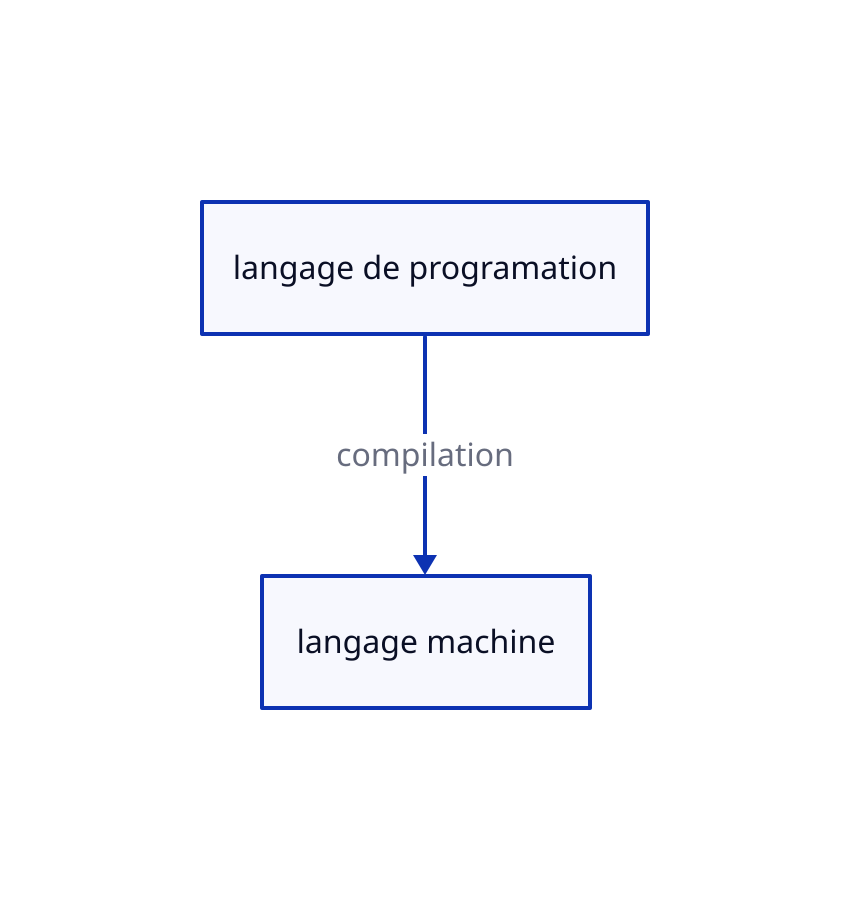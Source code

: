 langage de programation

langage machine

langage de programation -> langage machine: "compilation"
